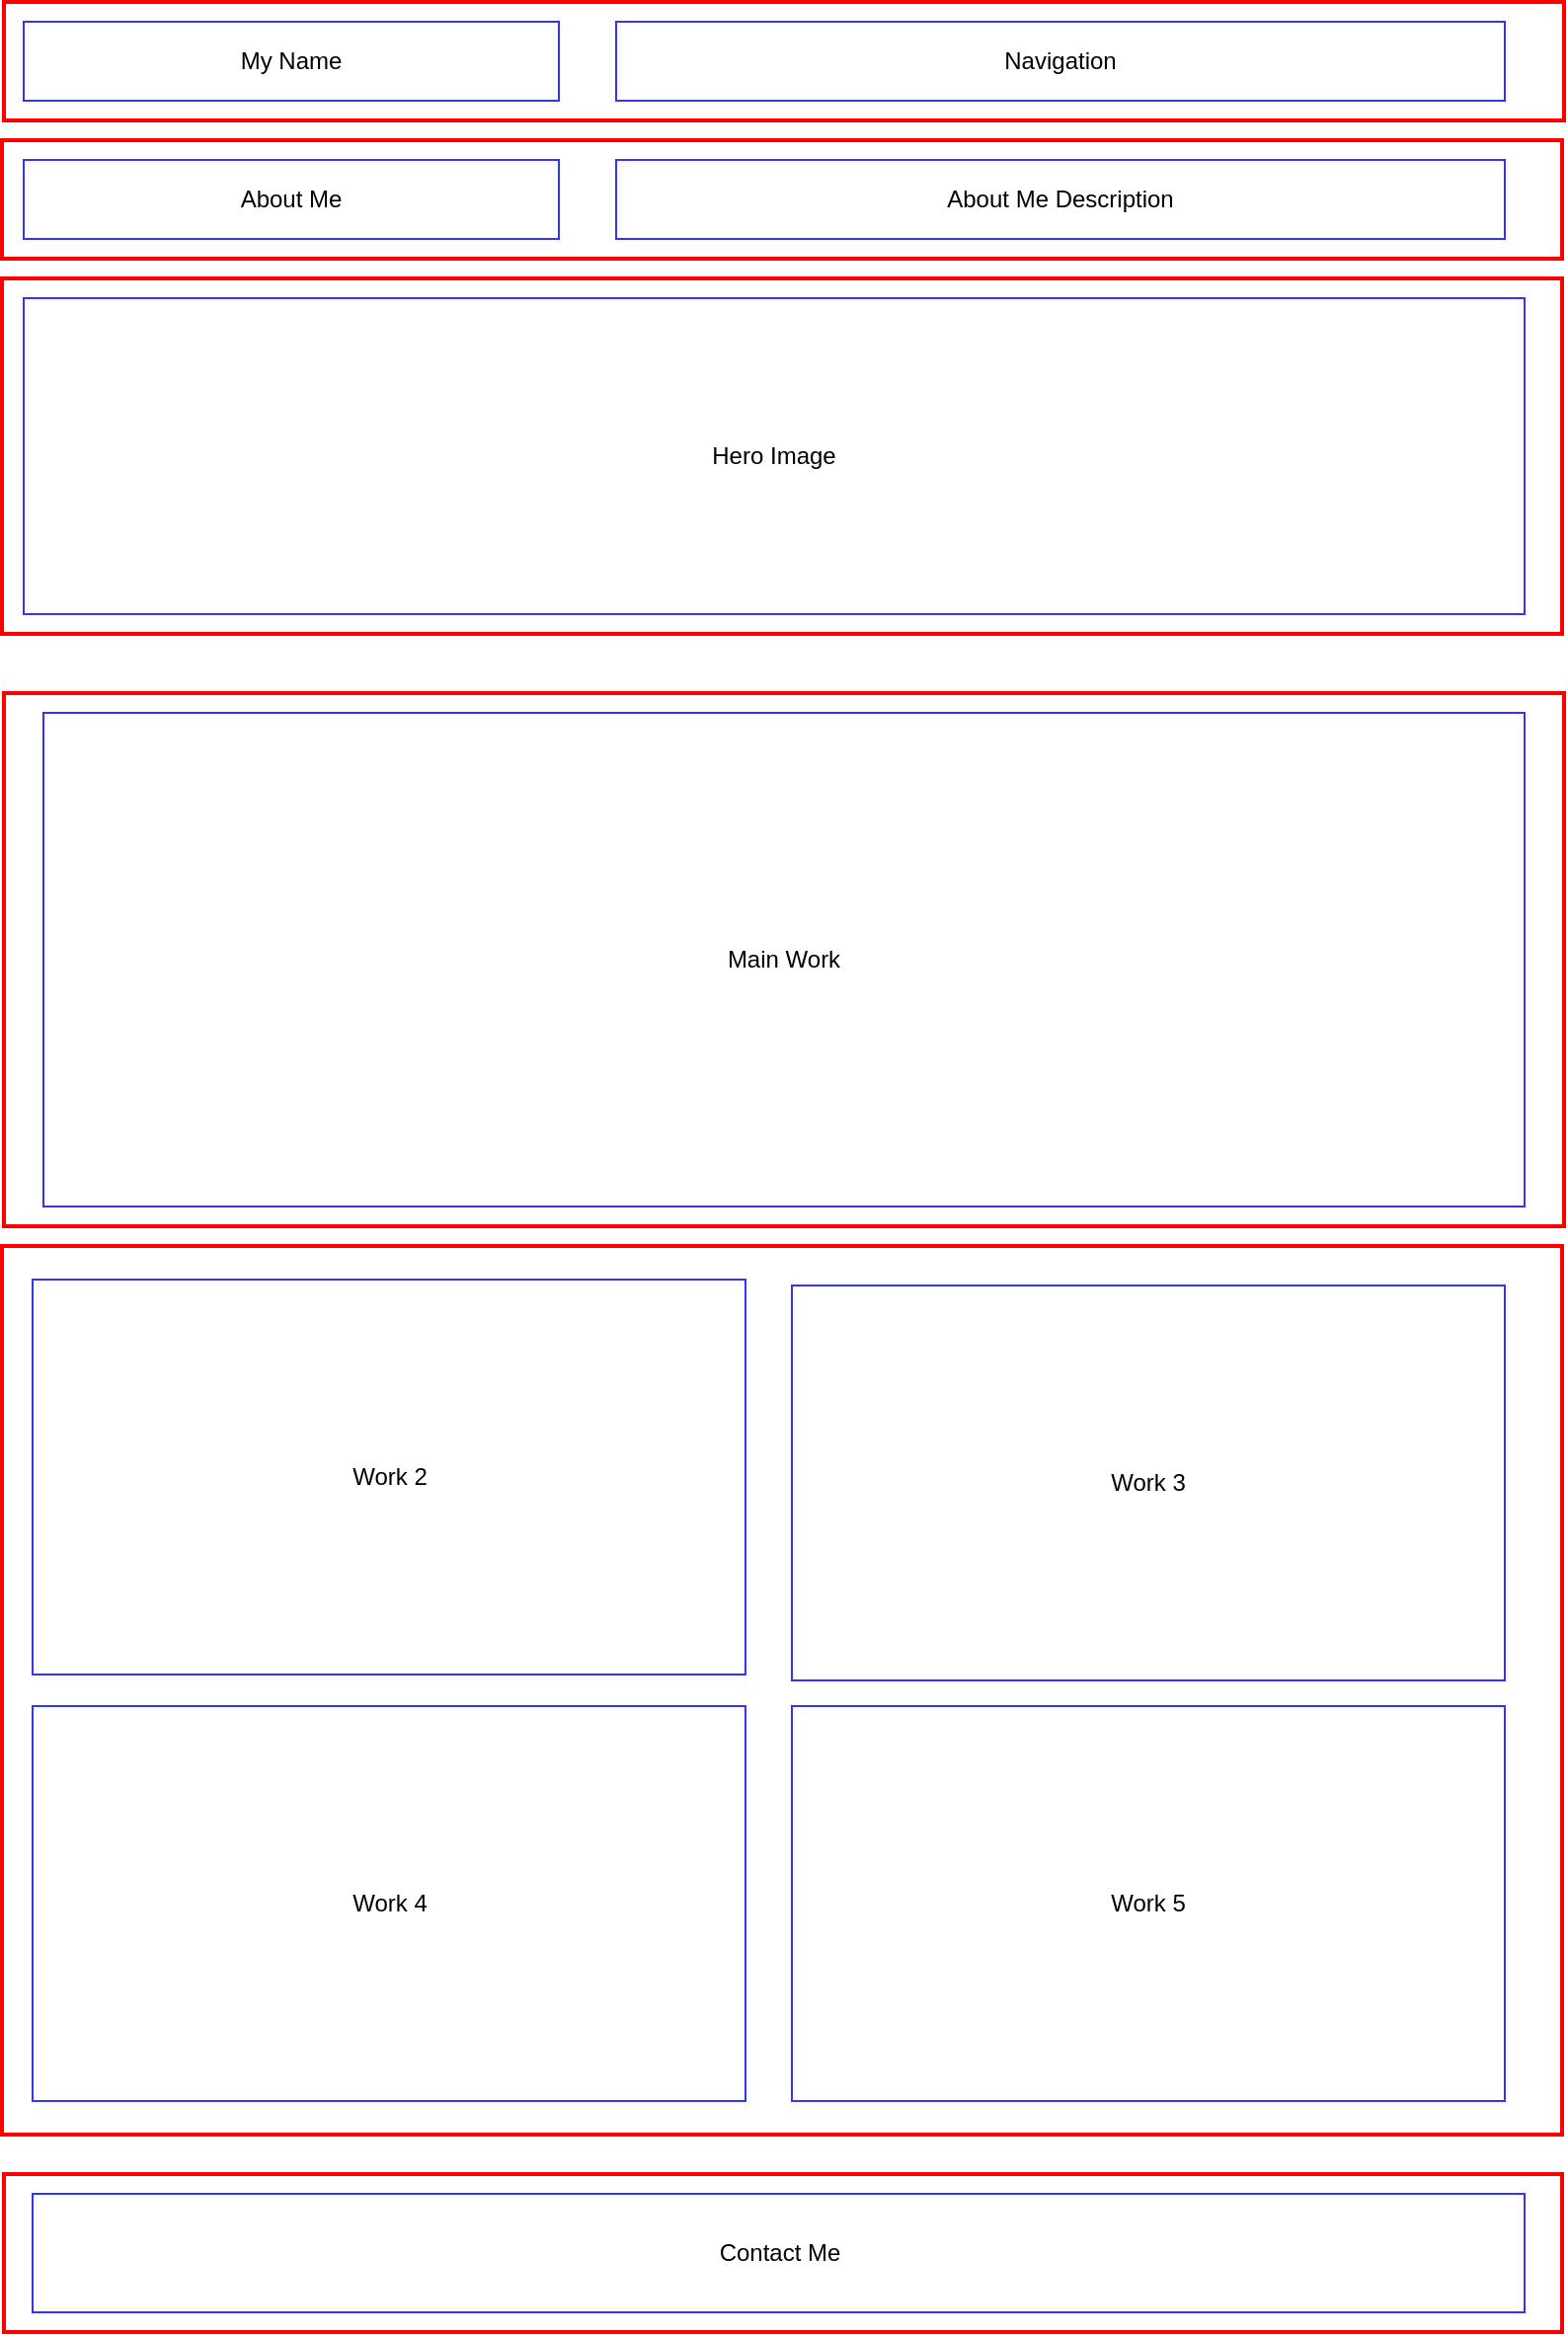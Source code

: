 <mxfile version="16.6.2" type="device"><diagram id="qRpwL5eDm8EwumoDwWQj" name="Page-1"><mxGraphModel dx="1422" dy="794" grid="1" gridSize="10" guides="1" tooltips="1" connect="1" arrows="1" fold="1" page="1" pageScale="1" pageWidth="827" pageHeight="1169" math="0" shadow="0"><root><mxCell id="0"/><mxCell id="1" parent="0"/><mxCell id="VtI4KigMABiE1jV0DNPx-13" value="" style="rounded=0;whiteSpace=wrap;html=1;fillColor=none;fontColor=#ffffff;strokeColor=#FF0000;strokeWidth=2;" parent="1" vertex="1"><mxGeometry x="20" y="370" width="790" height="270" as="geometry"/></mxCell><mxCell id="VtI4KigMABiE1jV0DNPx-1" value="" style="rounded=0;whiteSpace=wrap;html=1;strokeColor=#FF0000;strokeWidth=2;" parent="1" vertex="1"><mxGeometry x="20" y="20" width="790" height="60" as="geometry"/></mxCell><mxCell id="VtI4KigMABiE1jV0DNPx-2" value="" style="rounded=0;whiteSpace=wrap;html=1;strokeColor=#FF0000;strokeWidth=2;" parent="1" vertex="1"><mxGeometry x="19" y="90" width="790" height="60" as="geometry"/></mxCell><mxCell id="VtI4KigMABiE1jV0DNPx-3" value="" style="rounded=0;whiteSpace=wrap;html=1;strokeWidth=2;strokeColor=#FF0000;" parent="1" vertex="1"><mxGeometry x="19" y="160" width="790" height="180" as="geometry"/></mxCell><mxCell id="VtI4KigMABiE1jV0DNPx-5" value="Main Work" style="rounded=0;whiteSpace=wrap;html=1;fillColor=default;strokeColor=#3333FF;" parent="1" vertex="1"><mxGeometry x="40" y="380" width="750" height="250" as="geometry"/></mxCell><mxCell id="VtI4KigMABiE1jV0DNPx-14" value="My Name" style="rounded=0;whiteSpace=wrap;html=1;strokeColor=#3333FF;fillColor=default;" parent="1" vertex="1"><mxGeometry x="30" y="30" width="271" height="40" as="geometry"/></mxCell><mxCell id="VtI4KigMABiE1jV0DNPx-15" value="Navigation" style="rounded=0;whiteSpace=wrap;html=1;strokeColor=#3333FF;fillColor=default;" parent="1" vertex="1"><mxGeometry x="330" y="30" width="450" height="40" as="geometry"/></mxCell><mxCell id="VtI4KigMABiE1jV0DNPx-16" value="About Me" style="rounded=0;whiteSpace=wrap;html=1;strokeColor=#3333FF;fillColor=default;" parent="1" vertex="1"><mxGeometry x="30" y="100" width="271" height="40" as="geometry"/></mxCell><mxCell id="VtI4KigMABiE1jV0DNPx-17" value="About Me Description" style="rounded=0;whiteSpace=wrap;html=1;strokeColor=#3333FF;fillColor=default;" parent="1" vertex="1"><mxGeometry x="330" y="100" width="450" height="40" as="geometry"/></mxCell><mxCell id="VtI4KigMABiE1jV0DNPx-18" value="Hero Image" style="rounded=0;whiteSpace=wrap;html=1;strokeColor=#3333FF;fillColor=default;" parent="1" vertex="1"><mxGeometry x="30" y="170" width="760" height="160" as="geometry"/></mxCell><mxCell id="VtI4KigMABiE1jV0DNPx-19" value="" style="rounded=0;whiteSpace=wrap;html=1;fillColor=none;fontColor=#ffffff;strokeColor=#FF0000;strokeWidth=2;" parent="1" vertex="1"><mxGeometry x="19" y="650" width="790" height="450" as="geometry"/></mxCell><mxCell id="VtI4KigMABiE1jV0DNPx-20" value="Work 4" style="rounded=0;whiteSpace=wrap;html=1;strokeColor=#3333FF;fillColor=default;" parent="1" vertex="1"><mxGeometry x="34.5" y="883" width="361" height="200" as="geometry"/></mxCell><mxCell id="VtI4KigMABiE1jV0DNPx-21" value="Work 5" style="rounded=0;whiteSpace=wrap;html=1;strokeColor=#3333FF;fillColor=default;" parent="1" vertex="1"><mxGeometry x="419" y="883" width="361" height="200" as="geometry"/></mxCell><mxCell id="VtI4KigMABiE1jV0DNPx-22" value="" style="rounded=0;whiteSpace=wrap;html=1;fillColor=none;fontColor=#ffffff;strokeColor=#FF0000;strokeWidth=2;" parent="1" vertex="1"><mxGeometry x="20" y="1120" width="789" height="80" as="geometry"/></mxCell><mxCell id="VtI4KigMABiE1jV0DNPx-23" value="Contact Me" style="rounded=0;whiteSpace=wrap;html=1;strokeColor=#3333FF;fillColor=default;" parent="1" vertex="1"><mxGeometry x="34.5" y="1130" width="755.5" height="60" as="geometry"/></mxCell><mxCell id="P3BfWLGyl5cotYpMs2cI-1" value="Work 2" style="rounded=0;whiteSpace=wrap;html=1;strokeColor=#3333FF;fillColor=default;" vertex="1" parent="1"><mxGeometry x="34.5" y="667" width="361" height="200" as="geometry"/></mxCell><mxCell id="P3BfWLGyl5cotYpMs2cI-2" value="Work 3" style="rounded=0;whiteSpace=wrap;html=1;strokeColor=#3333FF;fillColor=default;" vertex="1" parent="1"><mxGeometry x="419" y="670" width="361" height="200" as="geometry"/></mxCell></root></mxGraphModel></diagram></mxfile>